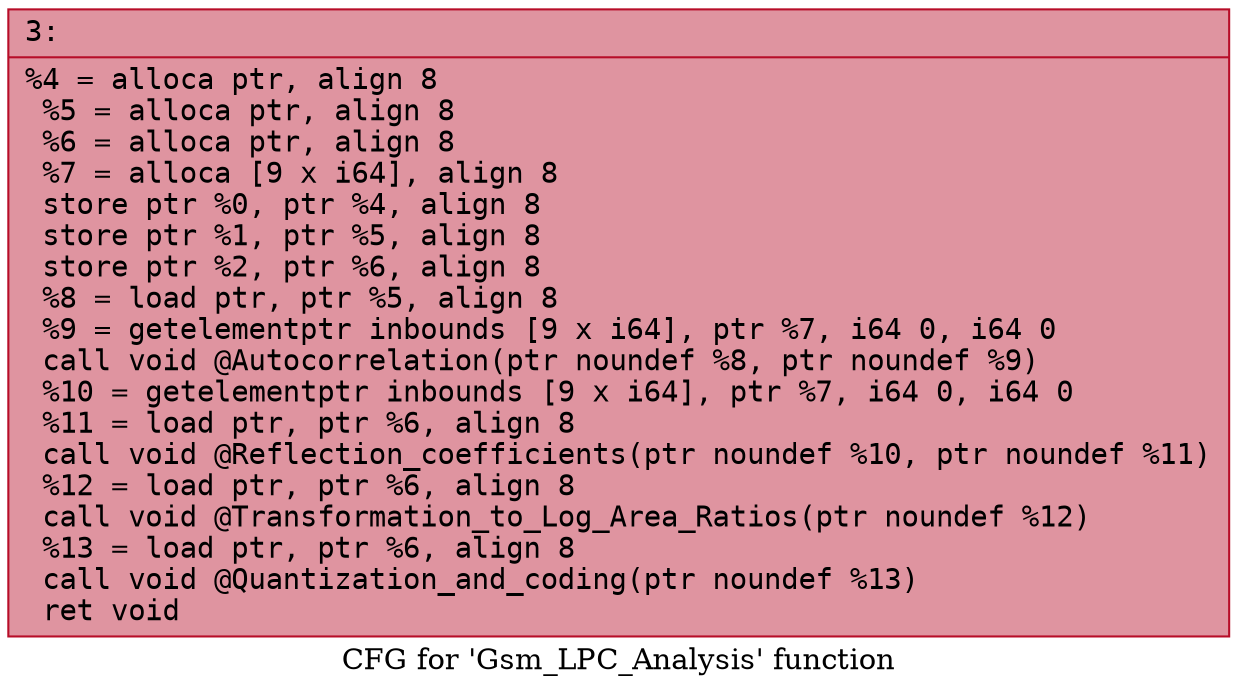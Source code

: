 digraph "CFG for 'Gsm_LPC_Analysis' function" {
	label="CFG for 'Gsm_LPC_Analysis' function";

	Node0x600000a0df90 [shape=record,color="#b70d28ff", style=filled, fillcolor="#b70d2870" fontname="Courier",label="{3:\l|  %4 = alloca ptr, align 8\l  %5 = alloca ptr, align 8\l  %6 = alloca ptr, align 8\l  %7 = alloca [9 x i64], align 8\l  store ptr %0, ptr %4, align 8\l  store ptr %1, ptr %5, align 8\l  store ptr %2, ptr %6, align 8\l  %8 = load ptr, ptr %5, align 8\l  %9 = getelementptr inbounds [9 x i64], ptr %7, i64 0, i64 0\l  call void @Autocorrelation(ptr noundef %8, ptr noundef %9)\l  %10 = getelementptr inbounds [9 x i64], ptr %7, i64 0, i64 0\l  %11 = load ptr, ptr %6, align 8\l  call void @Reflection_coefficients(ptr noundef %10, ptr noundef %11)\l  %12 = load ptr, ptr %6, align 8\l  call void @Transformation_to_Log_Area_Ratios(ptr noundef %12)\l  %13 = load ptr, ptr %6, align 8\l  call void @Quantization_and_coding(ptr noundef %13)\l  ret void\l}"];
}
